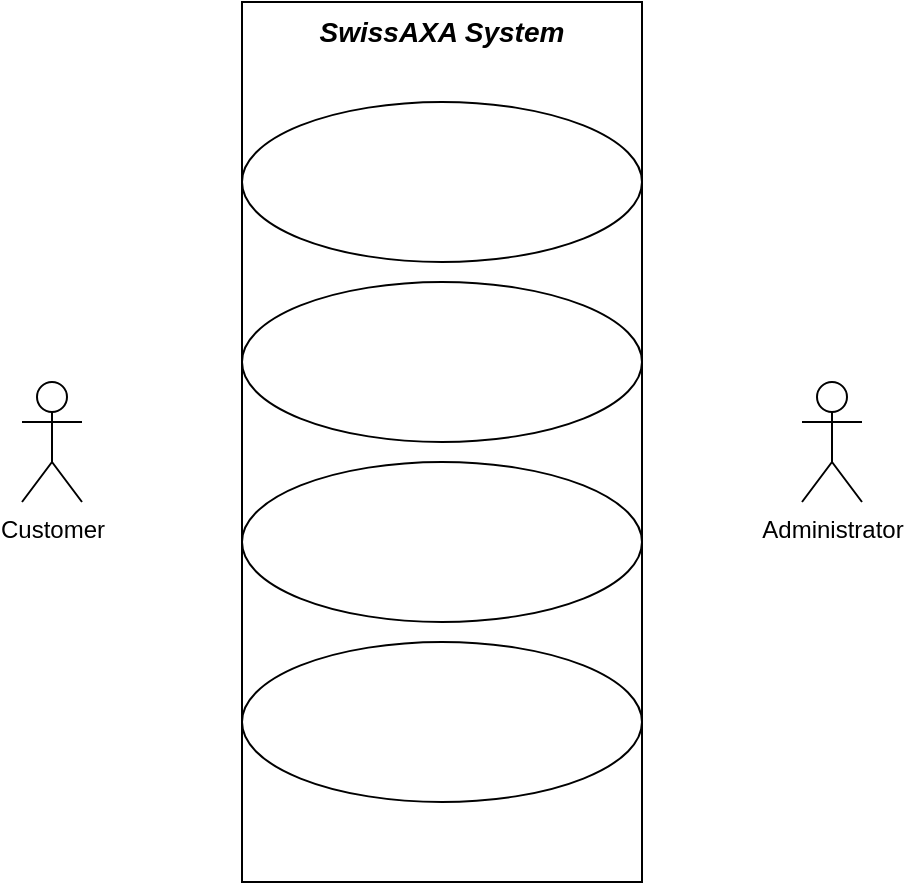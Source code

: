 <mxfile version="27.1.1">
  <diagram name="Page-1" id="b8BE7KBkcRRF1lKd-tSi">
    <mxGraphModel dx="1425" dy="766" grid="1" gridSize="10" guides="1" tooltips="1" connect="1" arrows="1" fold="1" page="1" pageScale="1" pageWidth="850" pageHeight="1100" math="0" shadow="0">
      <root>
        <mxCell id="0" />
        <mxCell id="1" parent="0" />
        <mxCell id="ETMz8ZjlzkhiZyX84apP-3" value="&lt;span data-start=&quot;796&quot; data-end=&quot;815&quot;&gt;&lt;b&gt;SwissAXA System&lt;/b&gt;&lt;/span&gt;" style="rounded=0;whiteSpace=wrap;html=1;verticalAlign=top;fontSize=14;fontStyle=2" vertex="1" parent="1">
          <mxGeometry x="320" y="280" width="200" height="440" as="geometry" />
        </mxCell>
        <mxCell id="ETMz8ZjlzkhiZyX84apP-4" value="Customer" style="shape=umlActor;verticalLabelPosition=bottom;verticalAlign=top;html=1;" vertex="1" parent="1">
          <mxGeometry x="210" y="470" width="30" height="60" as="geometry" />
        </mxCell>
        <mxCell id="ETMz8ZjlzkhiZyX84apP-5" value="Administrator" style="shape=umlActor;verticalLabelPosition=bottom;verticalAlign=top;html=1;" vertex="1" parent="1">
          <mxGeometry x="600" y="470" width="30" height="60" as="geometry" />
        </mxCell>
        <mxCell id="ETMz8ZjlzkhiZyX84apP-9" value="" style="ellipse;whiteSpace=wrap;html=1;" vertex="1" parent="1">
          <mxGeometry x="320" y="330" width="200" height="80" as="geometry" />
        </mxCell>
        <mxCell id="ETMz8ZjlzkhiZyX84apP-10" value="" style="ellipse;whiteSpace=wrap;html=1;" vertex="1" parent="1">
          <mxGeometry x="320" y="420" width="200" height="80" as="geometry" />
        </mxCell>
        <mxCell id="ETMz8ZjlzkhiZyX84apP-11" value="" style="ellipse;whiteSpace=wrap;html=1;" vertex="1" parent="1">
          <mxGeometry x="320" y="510" width="200" height="80" as="geometry" />
        </mxCell>
        <mxCell id="ETMz8ZjlzkhiZyX84apP-12" value="" style="ellipse;whiteSpace=wrap;html=1;" vertex="1" parent="1">
          <mxGeometry x="320" y="600" width="200" height="80" as="geometry" />
        </mxCell>
      </root>
    </mxGraphModel>
  </diagram>
</mxfile>
